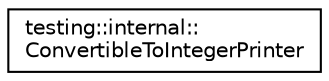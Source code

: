 digraph "Иерархия классов. Графический вид."
{
 // LATEX_PDF_SIZE
  edge [fontname="Helvetica",fontsize="10",labelfontname="Helvetica",labelfontsize="10"];
  node [fontname="Helvetica",fontsize="10",shape=record];
  rankdir="LR";
  Node0 [label="testing::internal::\lConvertibleToIntegerPrinter",height=0.2,width=0.4,color="black", fillcolor="white", style="filled",URL="$structtesting_1_1internal_1_1ConvertibleToIntegerPrinter.html",tooltip=" "];
}
